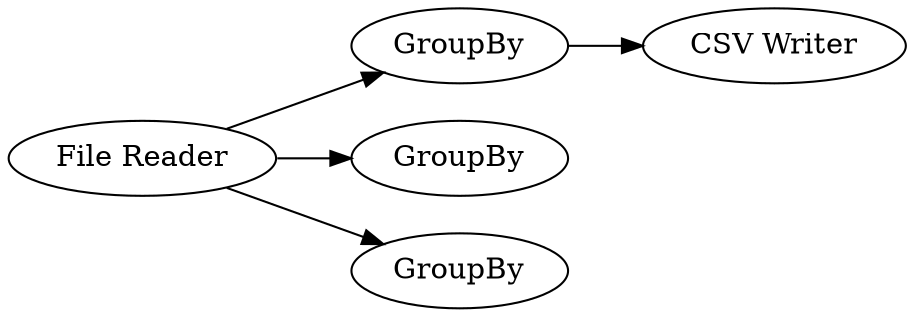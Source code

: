 digraph {
	"-689863076910988290_4" [label=GroupBy]
	"-689863076910988290_6" [label="CSV Writer"]
	"-689863076910988290_5" [label=GroupBy]
	"-689863076910988290_2" [label="File Reader"]
	"-689863076910988290_3" [label=GroupBy]
	"-689863076910988290_2" -> "-689863076910988290_3"
	"-689863076910988290_2" -> "-689863076910988290_4"
	"-689863076910988290_4" -> "-689863076910988290_6"
	"-689863076910988290_2" -> "-689863076910988290_5"
	rankdir=LR
}
